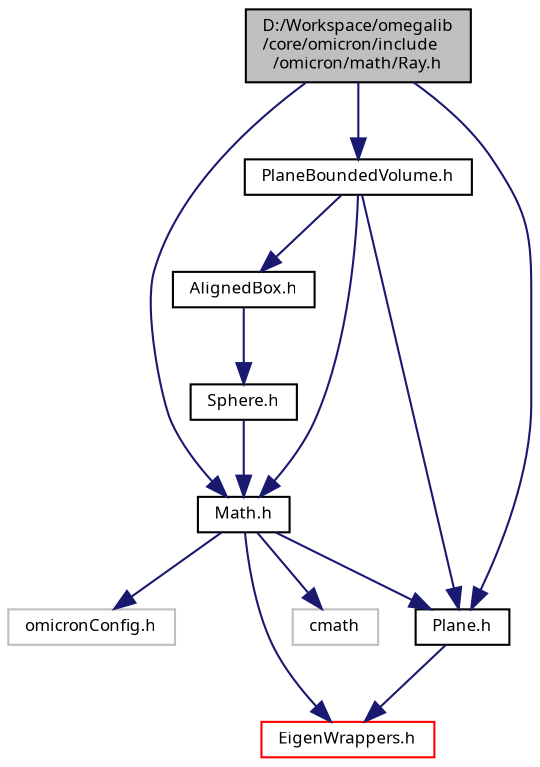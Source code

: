 digraph "D:/Workspace/omegalib/core/omicron/include/omicron/math/Ray.h"
{
  bgcolor="transparent";
  edge [fontname="FreeSans.ttf",fontsize="8",labelfontname="FreeSans.ttf",labelfontsize="8"];
  node [fontname="FreeSans.ttf",fontsize="8",shape=record];
  Node1 [label="D:/Workspace/omegalib\l/core/omicron/include\l/omicron/math/Ray.h",height=0.2,width=0.4,color="black", fillcolor="grey75", style="filled" fontcolor="black"];
  Node1 -> Node2 [color="midnightblue",fontsize="8",style="solid",fontname="FreeSans.ttf"];
  Node2 [label="Math.h",height=0.2,width=0.4,color="black",URL="$_math_8h.html"];
  Node2 -> Node3 [color="midnightblue",fontsize="8",style="solid",fontname="FreeSans.ttf"];
  Node3 [label="cmath",height=0.2,width=0.4,color="grey75"];
  Node2 -> Node4 [color="midnightblue",fontsize="8",style="solid",fontname="FreeSans.ttf"];
  Node4 [label="omicronConfig.h",height=0.2,width=0.4,color="grey75"];
  Node2 -> Node5 [color="midnightblue",fontsize="8",style="solid",fontname="FreeSans.ttf"];
  Node5 [label="Plane.h",height=0.2,width=0.4,color="black",URL="$_plane_8h.html"];
  Node5 -> Node6 [color="midnightblue",fontsize="8",style="solid",fontname="FreeSans.ttf"];
  Node6 [label="EigenWrappers.h",height=0.2,width=0.4,color="red",URL="$_eigen_wrappers_8h.html"];
  Node2 -> Node6 [color="midnightblue",fontsize="8",style="solid",fontname="FreeSans.ttf"];
  Node1 -> Node5 [color="midnightblue",fontsize="8",style="solid",fontname="FreeSans.ttf"];
  Node1 -> Node7 [color="midnightblue",fontsize="8",style="solid",fontname="FreeSans.ttf"];
  Node7 [label="PlaneBoundedVolume.h",height=0.2,width=0.4,color="black",URL="$_plane_bounded_volume_8h.html"];
  Node7 -> Node8 [color="midnightblue",fontsize="8",style="solid",fontname="FreeSans.ttf"];
  Node8 [label="AlignedBox.h",height=0.2,width=0.4,color="black",URL="$_aligned_box_8h.html"];
  Node8 -> Node9 [color="midnightblue",fontsize="8",style="solid",fontname="FreeSans.ttf"];
  Node9 [label="Sphere.h",height=0.2,width=0.4,color="black",URL="$_sphere_8h.html"];
  Node9 -> Node2 [color="midnightblue",fontsize="8",style="solid",fontname="FreeSans.ttf"];
  Node7 -> Node2 [color="midnightblue",fontsize="8",style="solid",fontname="FreeSans.ttf"];
  Node7 -> Node5 [color="midnightblue",fontsize="8",style="solid",fontname="FreeSans.ttf"];
}
